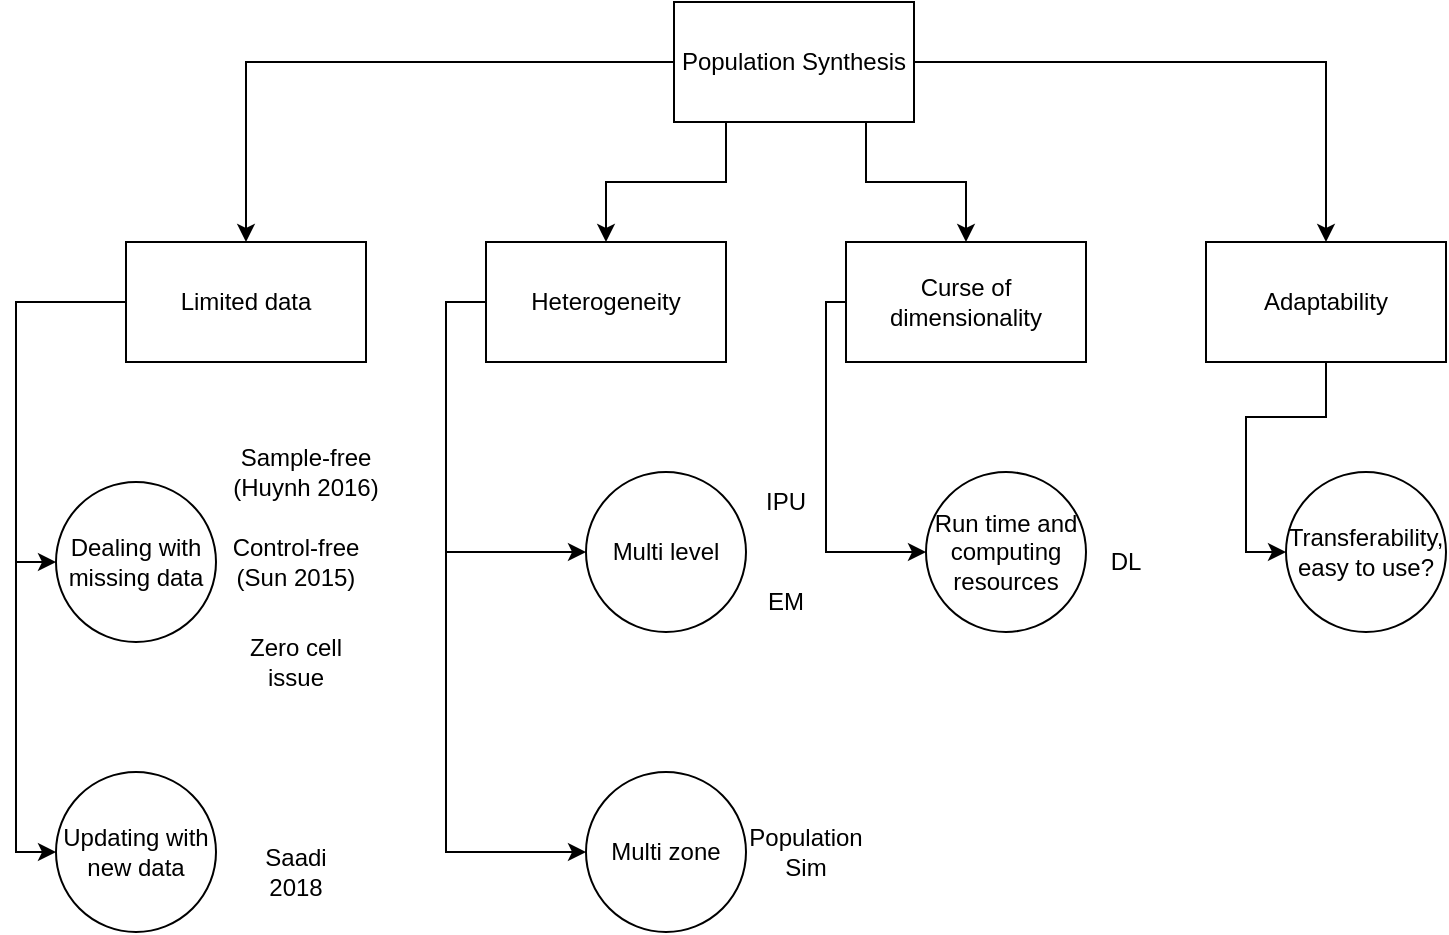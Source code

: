 <mxfile version="20.8.17" type="github">
  <diagram name="Page-1" id="xAzAatpw-6TuExf-TF-H">
    <mxGraphModel dx="794" dy="470" grid="1" gridSize="10" guides="1" tooltips="1" connect="1" arrows="1" fold="1" page="1" pageScale="1" pageWidth="827" pageHeight="1169" math="0" shadow="0">
      <root>
        <mxCell id="0" />
        <mxCell id="1" parent="0" />
        <mxCell id="adnxh2NcjU3n2QmKFJgh-6" style="edgeStyle=orthogonalEdgeStyle;rounded=0;orthogonalLoop=1;jettySize=auto;html=1;entryX=0.5;entryY=0;entryDx=0;entryDy=0;" edge="1" parent="1" source="adnxh2NcjU3n2QmKFJgh-1" target="adnxh2NcjU3n2QmKFJgh-2">
          <mxGeometry relative="1" as="geometry" />
        </mxCell>
        <mxCell id="adnxh2NcjU3n2QmKFJgh-7" style="edgeStyle=orthogonalEdgeStyle;rounded=0;orthogonalLoop=1;jettySize=auto;html=1;entryX=0.5;entryY=0;entryDx=0;entryDy=0;" edge="1" parent="1" source="adnxh2NcjU3n2QmKFJgh-1" target="adnxh2NcjU3n2QmKFJgh-3">
          <mxGeometry relative="1" as="geometry">
            <Array as="points">
              <mxPoint x="380" y="290" />
              <mxPoint x="320" y="290" />
            </Array>
          </mxGeometry>
        </mxCell>
        <mxCell id="adnxh2NcjU3n2QmKFJgh-8" style="edgeStyle=orthogonalEdgeStyle;rounded=0;orthogonalLoop=1;jettySize=auto;html=1;" edge="1" parent="1" source="adnxh2NcjU3n2QmKFJgh-1" target="adnxh2NcjU3n2QmKFJgh-4">
          <mxGeometry relative="1" as="geometry">
            <Array as="points">
              <mxPoint x="450" y="290" />
              <mxPoint x="500" y="290" />
            </Array>
          </mxGeometry>
        </mxCell>
        <mxCell id="adnxh2NcjU3n2QmKFJgh-9" style="edgeStyle=orthogonalEdgeStyle;rounded=0;orthogonalLoop=1;jettySize=auto;html=1;entryX=0.5;entryY=0;entryDx=0;entryDy=0;" edge="1" parent="1" source="adnxh2NcjU3n2QmKFJgh-1" target="adnxh2NcjU3n2QmKFJgh-5">
          <mxGeometry relative="1" as="geometry" />
        </mxCell>
        <mxCell id="adnxh2NcjU3n2QmKFJgh-1" value="Population Synthesis" style="rounded=0;whiteSpace=wrap;html=1;" vertex="1" parent="1">
          <mxGeometry x="354" y="200" width="120" height="60" as="geometry" />
        </mxCell>
        <mxCell id="adnxh2NcjU3n2QmKFJgh-18" style="edgeStyle=orthogonalEdgeStyle;rounded=0;orthogonalLoop=1;jettySize=auto;html=1;entryX=0;entryY=0.5;entryDx=0;entryDy=0;" edge="1" parent="1" source="adnxh2NcjU3n2QmKFJgh-2" target="adnxh2NcjU3n2QmKFJgh-13">
          <mxGeometry relative="1" as="geometry">
            <Array as="points">
              <mxPoint x="25" y="350" />
              <mxPoint x="25" y="480" />
            </Array>
          </mxGeometry>
        </mxCell>
        <mxCell id="adnxh2NcjU3n2QmKFJgh-19" style="edgeStyle=orthogonalEdgeStyle;rounded=0;orthogonalLoop=1;jettySize=auto;html=1;entryX=0;entryY=0.5;entryDx=0;entryDy=0;" edge="1" parent="1" source="adnxh2NcjU3n2QmKFJgh-2" target="adnxh2NcjU3n2QmKFJgh-12">
          <mxGeometry relative="1" as="geometry">
            <Array as="points">
              <mxPoint x="25" y="350" />
              <mxPoint x="25" y="625" />
            </Array>
          </mxGeometry>
        </mxCell>
        <mxCell id="adnxh2NcjU3n2QmKFJgh-2" value="Limited data" style="rounded=0;whiteSpace=wrap;html=1;" vertex="1" parent="1">
          <mxGeometry x="80" y="320" width="120" height="60" as="geometry" />
        </mxCell>
        <mxCell id="adnxh2NcjU3n2QmKFJgh-23" style="edgeStyle=orthogonalEdgeStyle;rounded=0;orthogonalLoop=1;jettySize=auto;html=1;exitX=0;exitY=0.5;exitDx=0;exitDy=0;entryX=0;entryY=0.5;entryDx=0;entryDy=0;" edge="1" parent="1" source="adnxh2NcjU3n2QmKFJgh-3" target="adnxh2NcjU3n2QmKFJgh-20">
          <mxGeometry relative="1" as="geometry" />
        </mxCell>
        <mxCell id="adnxh2NcjU3n2QmKFJgh-25" style="edgeStyle=orthogonalEdgeStyle;rounded=0;orthogonalLoop=1;jettySize=auto;html=1;exitX=0;exitY=0.5;exitDx=0;exitDy=0;entryX=0;entryY=0.5;entryDx=0;entryDy=0;" edge="1" parent="1" source="adnxh2NcjU3n2QmKFJgh-3" target="adnxh2NcjU3n2QmKFJgh-24">
          <mxGeometry relative="1" as="geometry" />
        </mxCell>
        <mxCell id="adnxh2NcjU3n2QmKFJgh-3" value="Heterogeneity" style="rounded=0;whiteSpace=wrap;html=1;" vertex="1" parent="1">
          <mxGeometry x="260" y="320" width="120" height="60" as="geometry" />
        </mxCell>
        <mxCell id="adnxh2NcjU3n2QmKFJgh-32" style="edgeStyle=orthogonalEdgeStyle;rounded=0;orthogonalLoop=1;jettySize=auto;html=1;exitX=0;exitY=0.5;exitDx=0;exitDy=0;entryX=0;entryY=0.5;entryDx=0;entryDy=0;" edge="1" parent="1" source="adnxh2NcjU3n2QmKFJgh-4" target="adnxh2NcjU3n2QmKFJgh-28">
          <mxGeometry relative="1" as="geometry">
            <Array as="points">
              <mxPoint x="430" y="350" />
              <mxPoint x="430" y="475" />
            </Array>
          </mxGeometry>
        </mxCell>
        <mxCell id="adnxh2NcjU3n2QmKFJgh-4" value="Curse of dimensionality" style="rounded=0;whiteSpace=wrap;html=1;" vertex="1" parent="1">
          <mxGeometry x="440" y="320" width="120" height="60" as="geometry" />
        </mxCell>
        <mxCell id="adnxh2NcjU3n2QmKFJgh-33" style="edgeStyle=orthogonalEdgeStyle;rounded=0;orthogonalLoop=1;jettySize=auto;html=1;entryX=0;entryY=0.5;entryDx=0;entryDy=0;" edge="1" parent="1" source="adnxh2NcjU3n2QmKFJgh-5" target="adnxh2NcjU3n2QmKFJgh-31">
          <mxGeometry relative="1" as="geometry" />
        </mxCell>
        <mxCell id="adnxh2NcjU3n2QmKFJgh-5" value="Adaptability" style="rounded=0;whiteSpace=wrap;html=1;" vertex="1" parent="1">
          <mxGeometry x="620" y="320" width="120" height="60" as="geometry" />
        </mxCell>
        <mxCell id="adnxh2NcjU3n2QmKFJgh-12" value="Updating with new data" style="ellipse;whiteSpace=wrap;html=1;aspect=fixed;" vertex="1" parent="1">
          <mxGeometry x="45" y="585" width="80" height="80" as="geometry" />
        </mxCell>
        <mxCell id="adnxh2NcjU3n2QmKFJgh-13" value="Dealing with missing data" style="ellipse;whiteSpace=wrap;html=1;aspect=fixed;" vertex="1" parent="1">
          <mxGeometry x="45" y="440" width="80" height="80" as="geometry" />
        </mxCell>
        <mxCell id="adnxh2NcjU3n2QmKFJgh-14" value="Sample-free (Huynh 2016)" style="text;html=1;strokeColor=none;fillColor=none;align=center;verticalAlign=middle;whiteSpace=wrap;rounded=0;" vertex="1" parent="1">
          <mxGeometry x="125" y="420" width="90" height="30" as="geometry" />
        </mxCell>
        <mxCell id="adnxh2NcjU3n2QmKFJgh-15" value="Control-free&lt;br&gt;(Sun 2015)" style="text;html=1;strokeColor=none;fillColor=none;align=center;verticalAlign=middle;whiteSpace=wrap;rounded=0;" vertex="1" parent="1">
          <mxGeometry x="125" y="465" width="80" height="30" as="geometry" />
        </mxCell>
        <mxCell id="adnxh2NcjU3n2QmKFJgh-16" value="Zero cell issue" style="text;html=1;strokeColor=none;fillColor=none;align=center;verticalAlign=middle;whiteSpace=wrap;rounded=0;" vertex="1" parent="1">
          <mxGeometry x="135" y="515" width="60" height="30" as="geometry" />
        </mxCell>
        <mxCell id="adnxh2NcjU3n2QmKFJgh-17" value="Saadi 2018" style="text;html=1;strokeColor=none;fillColor=none;align=center;verticalAlign=middle;whiteSpace=wrap;rounded=0;" vertex="1" parent="1">
          <mxGeometry x="135" y="620" width="60" height="30" as="geometry" />
        </mxCell>
        <mxCell id="adnxh2NcjU3n2QmKFJgh-20" value="Multi level" style="ellipse;whiteSpace=wrap;html=1;aspect=fixed;" vertex="1" parent="1">
          <mxGeometry x="310" y="435" width="80" height="80" as="geometry" />
        </mxCell>
        <mxCell id="adnxh2NcjU3n2QmKFJgh-21" value="IPU" style="text;html=1;strokeColor=none;fillColor=none;align=center;verticalAlign=middle;whiteSpace=wrap;rounded=0;" vertex="1" parent="1">
          <mxGeometry x="380" y="435" width="60" height="30" as="geometry" />
        </mxCell>
        <mxCell id="adnxh2NcjU3n2QmKFJgh-22" value="EM" style="text;html=1;strokeColor=none;fillColor=none;align=center;verticalAlign=middle;whiteSpace=wrap;rounded=0;" vertex="1" parent="1">
          <mxGeometry x="380" y="485" width="60" height="30" as="geometry" />
        </mxCell>
        <mxCell id="adnxh2NcjU3n2QmKFJgh-24" value="Multi zone" style="ellipse;whiteSpace=wrap;html=1;aspect=fixed;" vertex="1" parent="1">
          <mxGeometry x="310" y="585" width="80" height="80" as="geometry" />
        </mxCell>
        <mxCell id="adnxh2NcjU3n2QmKFJgh-26" value="Population Sim" style="text;html=1;strokeColor=none;fillColor=none;align=center;verticalAlign=middle;whiteSpace=wrap;rounded=0;" vertex="1" parent="1">
          <mxGeometry x="390" y="610" width="60" height="30" as="geometry" />
        </mxCell>
        <mxCell id="adnxh2NcjU3n2QmKFJgh-28" value="Run time and computing resources" style="ellipse;whiteSpace=wrap;html=1;aspect=fixed;" vertex="1" parent="1">
          <mxGeometry x="480" y="435" width="80" height="80" as="geometry" />
        </mxCell>
        <mxCell id="adnxh2NcjU3n2QmKFJgh-29" value="DL" style="text;html=1;strokeColor=none;fillColor=none;align=center;verticalAlign=middle;whiteSpace=wrap;rounded=0;" vertex="1" parent="1">
          <mxGeometry x="550" y="465" width="60" height="30" as="geometry" />
        </mxCell>
        <mxCell id="adnxh2NcjU3n2QmKFJgh-31" value="Transferability, easy to use?" style="ellipse;whiteSpace=wrap;html=1;aspect=fixed;" vertex="1" parent="1">
          <mxGeometry x="660" y="435" width="80" height="80" as="geometry" />
        </mxCell>
      </root>
    </mxGraphModel>
  </diagram>
</mxfile>
